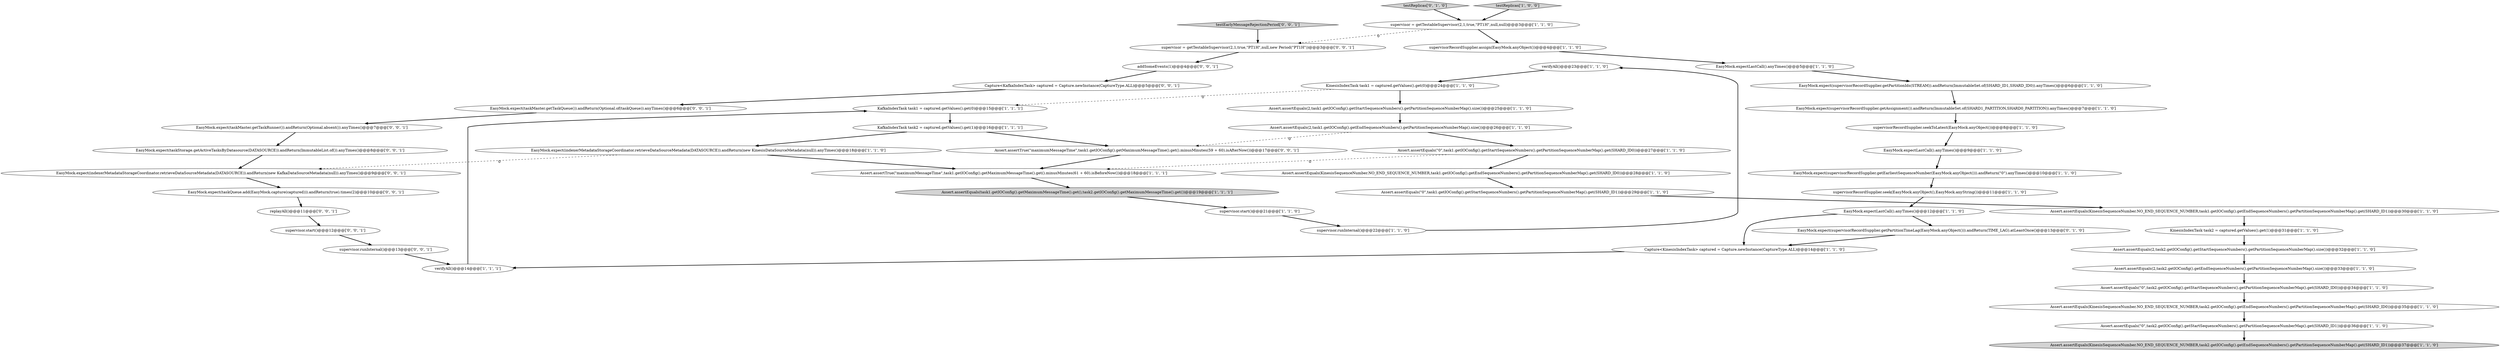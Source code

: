 digraph {
28 [style = filled, label = "verifyAll()@@@23@@@['1', '1', '0']", fillcolor = white, shape = ellipse image = "AAA0AAABBB1BBB"];
42 [style = filled, label = "EasyMock.expect(taskMaster.getTaskRunner()).andReturn(Optional.absent()).anyTimes()@@@7@@@['0', '0', '1']", fillcolor = white, shape = ellipse image = "AAA0AAABBB3BBB"];
48 [style = filled, label = "supervisor.start()@@@12@@@['0', '0', '1']", fillcolor = white, shape = ellipse image = "AAA0AAABBB3BBB"];
32 [style = filled, label = "Assert.assertEquals(2,task2.getIOConfig().getStartSequenceNumbers().getPartitionSequenceNumberMap().size())@@@32@@@['1', '1', '0']", fillcolor = white, shape = ellipse image = "AAA0AAABBB1BBB"];
14 [style = filled, label = "supervisorRecordSupplier.assign(EasyMock.anyObject())@@@4@@@['1', '1', '0']", fillcolor = white, shape = ellipse image = "AAA0AAABBB1BBB"];
13 [style = filled, label = "supervisor = getTestableSupervisor(2,1,true,\"PT1H\",null,null)@@@3@@@['1', '1', '0']", fillcolor = white, shape = ellipse image = "AAA0AAABBB1BBB"];
25 [style = filled, label = "EasyMock.expectLastCall().anyTimes()@@@5@@@['1', '1', '0']", fillcolor = white, shape = ellipse image = "AAA0AAABBB1BBB"];
34 [style = filled, label = "Assert.assertTrue(\"maximumMessageTime\",task1.getIOConfig().getMaximumMessageTime().get().minusMinutes(61 + 60).isBeforeNow())@@@18@@@['1', '1', '1']", fillcolor = white, shape = ellipse image = "AAA0AAABBB1BBB"];
30 [style = filled, label = "KafkaIndexTask task1 = captured.getValues().get(0)@@@15@@@['1', '1', '1']", fillcolor = white, shape = ellipse image = "AAA0AAABBB1BBB"];
41 [style = filled, label = "EasyMock.expect(indexerMetadataStorageCoordinator.retrieveDataSourceMetadata(DATASOURCE)).andReturn(new KafkaDataSourceMetadata(null)).anyTimes()@@@9@@@['0', '0', '1']", fillcolor = white, shape = ellipse image = "AAA0AAABBB3BBB"];
36 [style = filled, label = "EasyMock.expect(supervisorRecordSupplier.getPartitionTimeLag(EasyMock.anyObject())).andReturn(TIME_LAG).atLeastOnce()@@@13@@@['0', '1', '0']", fillcolor = white, shape = ellipse image = "AAA1AAABBB2BBB"];
12 [style = filled, label = "Assert.assertEquals(\"0\",task1.getIOConfig().getStartSequenceNumbers().getPartitionSequenceNumberMap().get(SHARD_ID1))@@@29@@@['1', '1', '0']", fillcolor = white, shape = ellipse image = "AAA0AAABBB1BBB"];
8 [style = filled, label = "Assert.assertEquals(\"0\",task2.getIOConfig().getStartSequenceNumbers().getPartitionSequenceNumberMap().get(SHARD_ID1))@@@36@@@['1', '1', '0']", fillcolor = white, shape = ellipse image = "AAA0AAABBB1BBB"];
29 [style = filled, label = "EasyMock.expect(supervisorRecordSupplier.getEarliestSequenceNumber(EasyMock.anyObject())).andReturn(\"0\").anyTimes()@@@10@@@['1', '1', '0']", fillcolor = white, shape = ellipse image = "AAA0AAABBB1BBB"];
21 [style = filled, label = "EasyMock.expect(supervisorRecordSupplier.getAssignment()).andReturn(ImmutableSet.of(SHARD1_PARTITION,SHARD0_PARTITION)).anyTimes()@@@7@@@['1', '1', '0']", fillcolor = white, shape = ellipse image = "AAA0AAABBB1BBB"];
35 [style = filled, label = "testReplicas['0', '1', '0']", fillcolor = lightgray, shape = diamond image = "AAA0AAABBB2BBB"];
24 [style = filled, label = "Assert.assertEquals(2,task2.getIOConfig().getEndSequenceNumbers().getPartitionSequenceNumberMap().size())@@@33@@@['1', '1', '0']", fillcolor = white, shape = ellipse image = "AAA0AAABBB1BBB"];
7 [style = filled, label = "EasyMock.expectLastCall().anyTimes()@@@9@@@['1', '1', '0']", fillcolor = white, shape = ellipse image = "AAA0AAABBB1BBB"];
26 [style = filled, label = "Assert.assertEquals(2,task1.getIOConfig().getStartSequenceNumbers().getPartitionSequenceNumberMap().size())@@@25@@@['1', '1', '0']", fillcolor = white, shape = ellipse image = "AAA0AAABBB1BBB"];
19 [style = filled, label = "supervisor.start()@@@21@@@['1', '1', '0']", fillcolor = white, shape = ellipse image = "AAA0AAABBB1BBB"];
49 [style = filled, label = "replayAll()@@@11@@@['0', '0', '1']", fillcolor = white, shape = ellipse image = "AAA0AAABBB3BBB"];
1 [style = filled, label = "Assert.assertEquals(KinesisSequenceNumber.NO_END_SEQUENCE_NUMBER,task1.getIOConfig().getEndSequenceNumbers().getPartitionSequenceNumberMap().get(SHARD_ID1))@@@30@@@['1', '1', '0']", fillcolor = white, shape = ellipse image = "AAA0AAABBB1BBB"];
46 [style = filled, label = "Capture<KafkaIndexTask> captured = Capture.newInstance(CaptureType.ALL)@@@5@@@['0', '0', '1']", fillcolor = white, shape = ellipse image = "AAA0AAABBB3BBB"];
6 [style = filled, label = "Assert.assertEquals(\"0\",task2.getIOConfig().getStartSequenceNumbers().getPartitionSequenceNumberMap().get(SHARD_ID0))@@@34@@@['1', '1', '0']", fillcolor = white, shape = ellipse image = "AAA0AAABBB1BBB"];
38 [style = filled, label = "EasyMock.expect(taskMaster.getTaskQueue()).andReturn(Optional.of(taskQueue)).anyTimes()@@@6@@@['0', '0', '1']", fillcolor = white, shape = ellipse image = "AAA0AAABBB3BBB"];
10 [style = filled, label = "Assert.assertEquals(\"0\",task1.getIOConfig().getStartSequenceNumbers().getPartitionSequenceNumberMap().get(SHARD_ID0))@@@27@@@['1', '1', '0']", fillcolor = white, shape = ellipse image = "AAA0AAABBB1BBB"];
3 [style = filled, label = "supervisor.runInternal()@@@22@@@['1', '1', '0']", fillcolor = white, shape = ellipse image = "AAA0AAABBB1BBB"];
47 [style = filled, label = "supervisor = getTestableSupervisor(2,1,true,\"PT1H\",null,new Period(\"PT1H\"))@@@3@@@['0', '0', '1']", fillcolor = white, shape = ellipse image = "AAA0AAABBB3BBB"];
37 [style = filled, label = "supervisor.runInternal()@@@13@@@['0', '0', '1']", fillcolor = white, shape = ellipse image = "AAA0AAABBB3BBB"];
5 [style = filled, label = "supervisorRecordSupplier.seek(EasyMock.anyObject(),EasyMock.anyString())@@@11@@@['1', '1', '0']", fillcolor = white, shape = ellipse image = "AAA0AAABBB1BBB"];
31 [style = filled, label = "supervisorRecordSupplier.seekToLatest(EasyMock.anyObject())@@@8@@@['1', '1', '0']", fillcolor = white, shape = ellipse image = "AAA0AAABBB1BBB"];
45 [style = filled, label = "EasyMock.expect(taskStorage.getActiveTasksByDatasource(DATASOURCE)).andReturn(ImmutableList.of()).anyTimes()@@@8@@@['0', '0', '1']", fillcolor = white, shape = ellipse image = "AAA0AAABBB3BBB"];
4 [style = filled, label = "Assert.assertEquals(KinesisSequenceNumber.NO_END_SEQUENCE_NUMBER,task1.getIOConfig().getEndSequenceNumbers().getPartitionSequenceNumberMap().get(SHARD_ID0))@@@28@@@['1', '1', '0']", fillcolor = white, shape = ellipse image = "AAA0AAABBB1BBB"];
9 [style = filled, label = "Assert.assertEquals(2,task1.getIOConfig().getEndSequenceNumbers().getPartitionSequenceNumberMap().size())@@@26@@@['1', '1', '0']", fillcolor = white, shape = ellipse image = "AAA0AAABBB1BBB"];
39 [style = filled, label = "Assert.assertTrue(\"maximumMessageTime\",task1.getIOConfig().getMaximumMessageTime().get().minusMinutes(59 + 60).isAfterNow())@@@17@@@['0', '0', '1']", fillcolor = white, shape = ellipse image = "AAA0AAABBB3BBB"];
40 [style = filled, label = "EasyMock.expect(taskQueue.add(EasyMock.capture(captured))).andReturn(true).times(2)@@@10@@@['0', '0', '1']", fillcolor = white, shape = ellipse image = "AAA0AAABBB3BBB"];
22 [style = filled, label = "KafkaIndexTask task2 = captured.getValues().get(1)@@@16@@@['1', '1', '1']", fillcolor = white, shape = ellipse image = "AAA0AAABBB1BBB"];
2 [style = filled, label = "Assert.assertEquals(KinesisSequenceNumber.NO_END_SEQUENCE_NUMBER,task2.getIOConfig().getEndSequenceNumbers().getPartitionSequenceNumberMap().get(SHARD_ID1))@@@37@@@['1', '1', '0']", fillcolor = lightgray, shape = ellipse image = "AAA0AAABBB1BBB"];
23 [style = filled, label = "EasyMock.expect(supervisorRecordSupplier.getPartitionIds(STREAM)).andReturn(ImmutableSet.of(SHARD_ID1,SHARD_ID0)).anyTimes()@@@6@@@['1', '1', '0']", fillcolor = white, shape = ellipse image = "AAA0AAABBB1BBB"];
17 [style = filled, label = "Capture<KinesisIndexTask> captured = Capture.newInstance(CaptureType.ALL)@@@14@@@['1', '1', '0']", fillcolor = white, shape = ellipse image = "AAA0AAABBB1BBB"];
44 [style = filled, label = "testEarlyMessageRejectionPeriod['0', '0', '1']", fillcolor = lightgray, shape = diamond image = "AAA0AAABBB3BBB"];
18 [style = filled, label = "testReplicas['1', '0', '0']", fillcolor = lightgray, shape = diamond image = "AAA0AAABBB1BBB"];
0 [style = filled, label = "EasyMock.expect(indexerMetadataStorageCoordinator.retrieveDataSourceMetadata(DATASOURCE)).andReturn(new KinesisDataSourceMetadata(null)).anyTimes()@@@18@@@['1', '1', '0']", fillcolor = white, shape = ellipse image = "AAA0AAABBB1BBB"];
20 [style = filled, label = "EasyMock.expectLastCall().anyTimes()@@@12@@@['1', '1', '0']", fillcolor = white, shape = ellipse image = "AAA0AAABBB1BBB"];
27 [style = filled, label = "verifyAll()@@@14@@@['1', '1', '1']", fillcolor = white, shape = ellipse image = "AAA0AAABBB1BBB"];
33 [style = filled, label = "Assert.assertEquals(KinesisSequenceNumber.NO_END_SEQUENCE_NUMBER,task2.getIOConfig().getEndSequenceNumbers().getPartitionSequenceNumberMap().get(SHARD_ID0))@@@35@@@['1', '1', '0']", fillcolor = white, shape = ellipse image = "AAA0AAABBB1BBB"];
15 [style = filled, label = "Assert.assertEquals(task1.getIOConfig().getMaximumMessageTime().get(),task2.getIOConfig().getMaximumMessageTime().get())@@@19@@@['1', '1', '1']", fillcolor = lightgray, shape = ellipse image = "AAA0AAABBB1BBB"];
43 [style = filled, label = "addSomeEvents(1)@@@4@@@['0', '0', '1']", fillcolor = white, shape = ellipse image = "AAA0AAABBB3BBB"];
11 [style = filled, label = "KinesisIndexTask task1 = captured.getValues().get(0)@@@24@@@['1', '1', '0']", fillcolor = white, shape = ellipse image = "AAA0AAABBB1BBB"];
16 [style = filled, label = "KinesisIndexTask task2 = captured.getValues().get(1)@@@31@@@['1', '1', '0']", fillcolor = white, shape = ellipse image = "AAA0AAABBB1BBB"];
25->23 [style = bold, label=""];
19->3 [style = bold, label=""];
33->8 [style = bold, label=""];
42->45 [style = bold, label=""];
9->39 [style = dashed, label="0"];
47->43 [style = bold, label=""];
34->15 [style = bold, label=""];
41->40 [style = bold, label=""];
17->27 [style = bold, label=""];
39->34 [style = bold, label=""];
22->0 [style = bold, label=""];
37->27 [style = bold, label=""];
11->26 [style = bold, label=""];
43->46 [style = bold, label=""];
13->47 [style = dashed, label="0"];
18->13 [style = bold, label=""];
40->49 [style = bold, label=""];
12->1 [style = bold, label=""];
11->30 [style = dashed, label="0"];
30->22 [style = bold, label=""];
15->19 [style = bold, label=""];
45->41 [style = bold, label=""];
29->5 [style = bold, label=""];
35->13 [style = bold, label=""];
26->9 [style = bold, label=""];
6->33 [style = bold, label=""];
23->21 [style = bold, label=""];
48->37 [style = bold, label=""];
8->2 [style = bold, label=""];
0->41 [style = dashed, label="0"];
10->34 [style = dashed, label="0"];
46->38 [style = bold, label=""];
22->39 [style = bold, label=""];
10->4 [style = bold, label=""];
44->47 [style = bold, label=""];
27->30 [style = bold, label=""];
7->29 [style = bold, label=""];
5->20 [style = bold, label=""];
38->42 [style = bold, label=""];
4->12 [style = bold, label=""];
14->25 [style = bold, label=""];
20->17 [style = bold, label=""];
49->48 [style = bold, label=""];
20->36 [style = bold, label=""];
24->6 [style = bold, label=""];
28->11 [style = bold, label=""];
13->14 [style = bold, label=""];
0->34 [style = bold, label=""];
1->16 [style = bold, label=""];
3->28 [style = bold, label=""];
36->17 [style = bold, label=""];
21->31 [style = bold, label=""];
31->7 [style = bold, label=""];
16->32 [style = bold, label=""];
9->10 [style = bold, label=""];
32->24 [style = bold, label=""];
}
